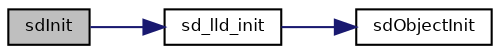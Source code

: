 digraph "sdInit"
{
  bgcolor="transparent";
  edge [fontname="Helvetica",fontsize="8",labelfontname="Helvetica",labelfontsize="8"];
  node [fontname="Helvetica",fontsize="8",shape=record];
  rankdir="LR";
  Node23 [label="sdInit",height=0.2,width=0.4,color="black", fillcolor="grey75", style="filled", fontcolor="black"];
  Node23 -> Node24 [color="midnightblue",fontsize="8",style="solid",fontname="Helvetica"];
  Node24 [label="sd_lld_init",height=0.2,width=0.4,color="black",URL="$group___s_e_r_i_a_l.html#gad05320e8f231f3e092b7042c574da015",tooltip="Low level serial driver initialization. "];
  Node24 -> Node25 [color="midnightblue",fontsize="8",style="solid",fontname="Helvetica"];
  Node25 [label="sdObjectInit",height=0.2,width=0.4,color="black",URL="$group___s_e_r_i_a_l.html#gacb9838adcf51106f4e481f41a851cc34",tooltip="Initializes a generic full duplex driver object. "];
}
